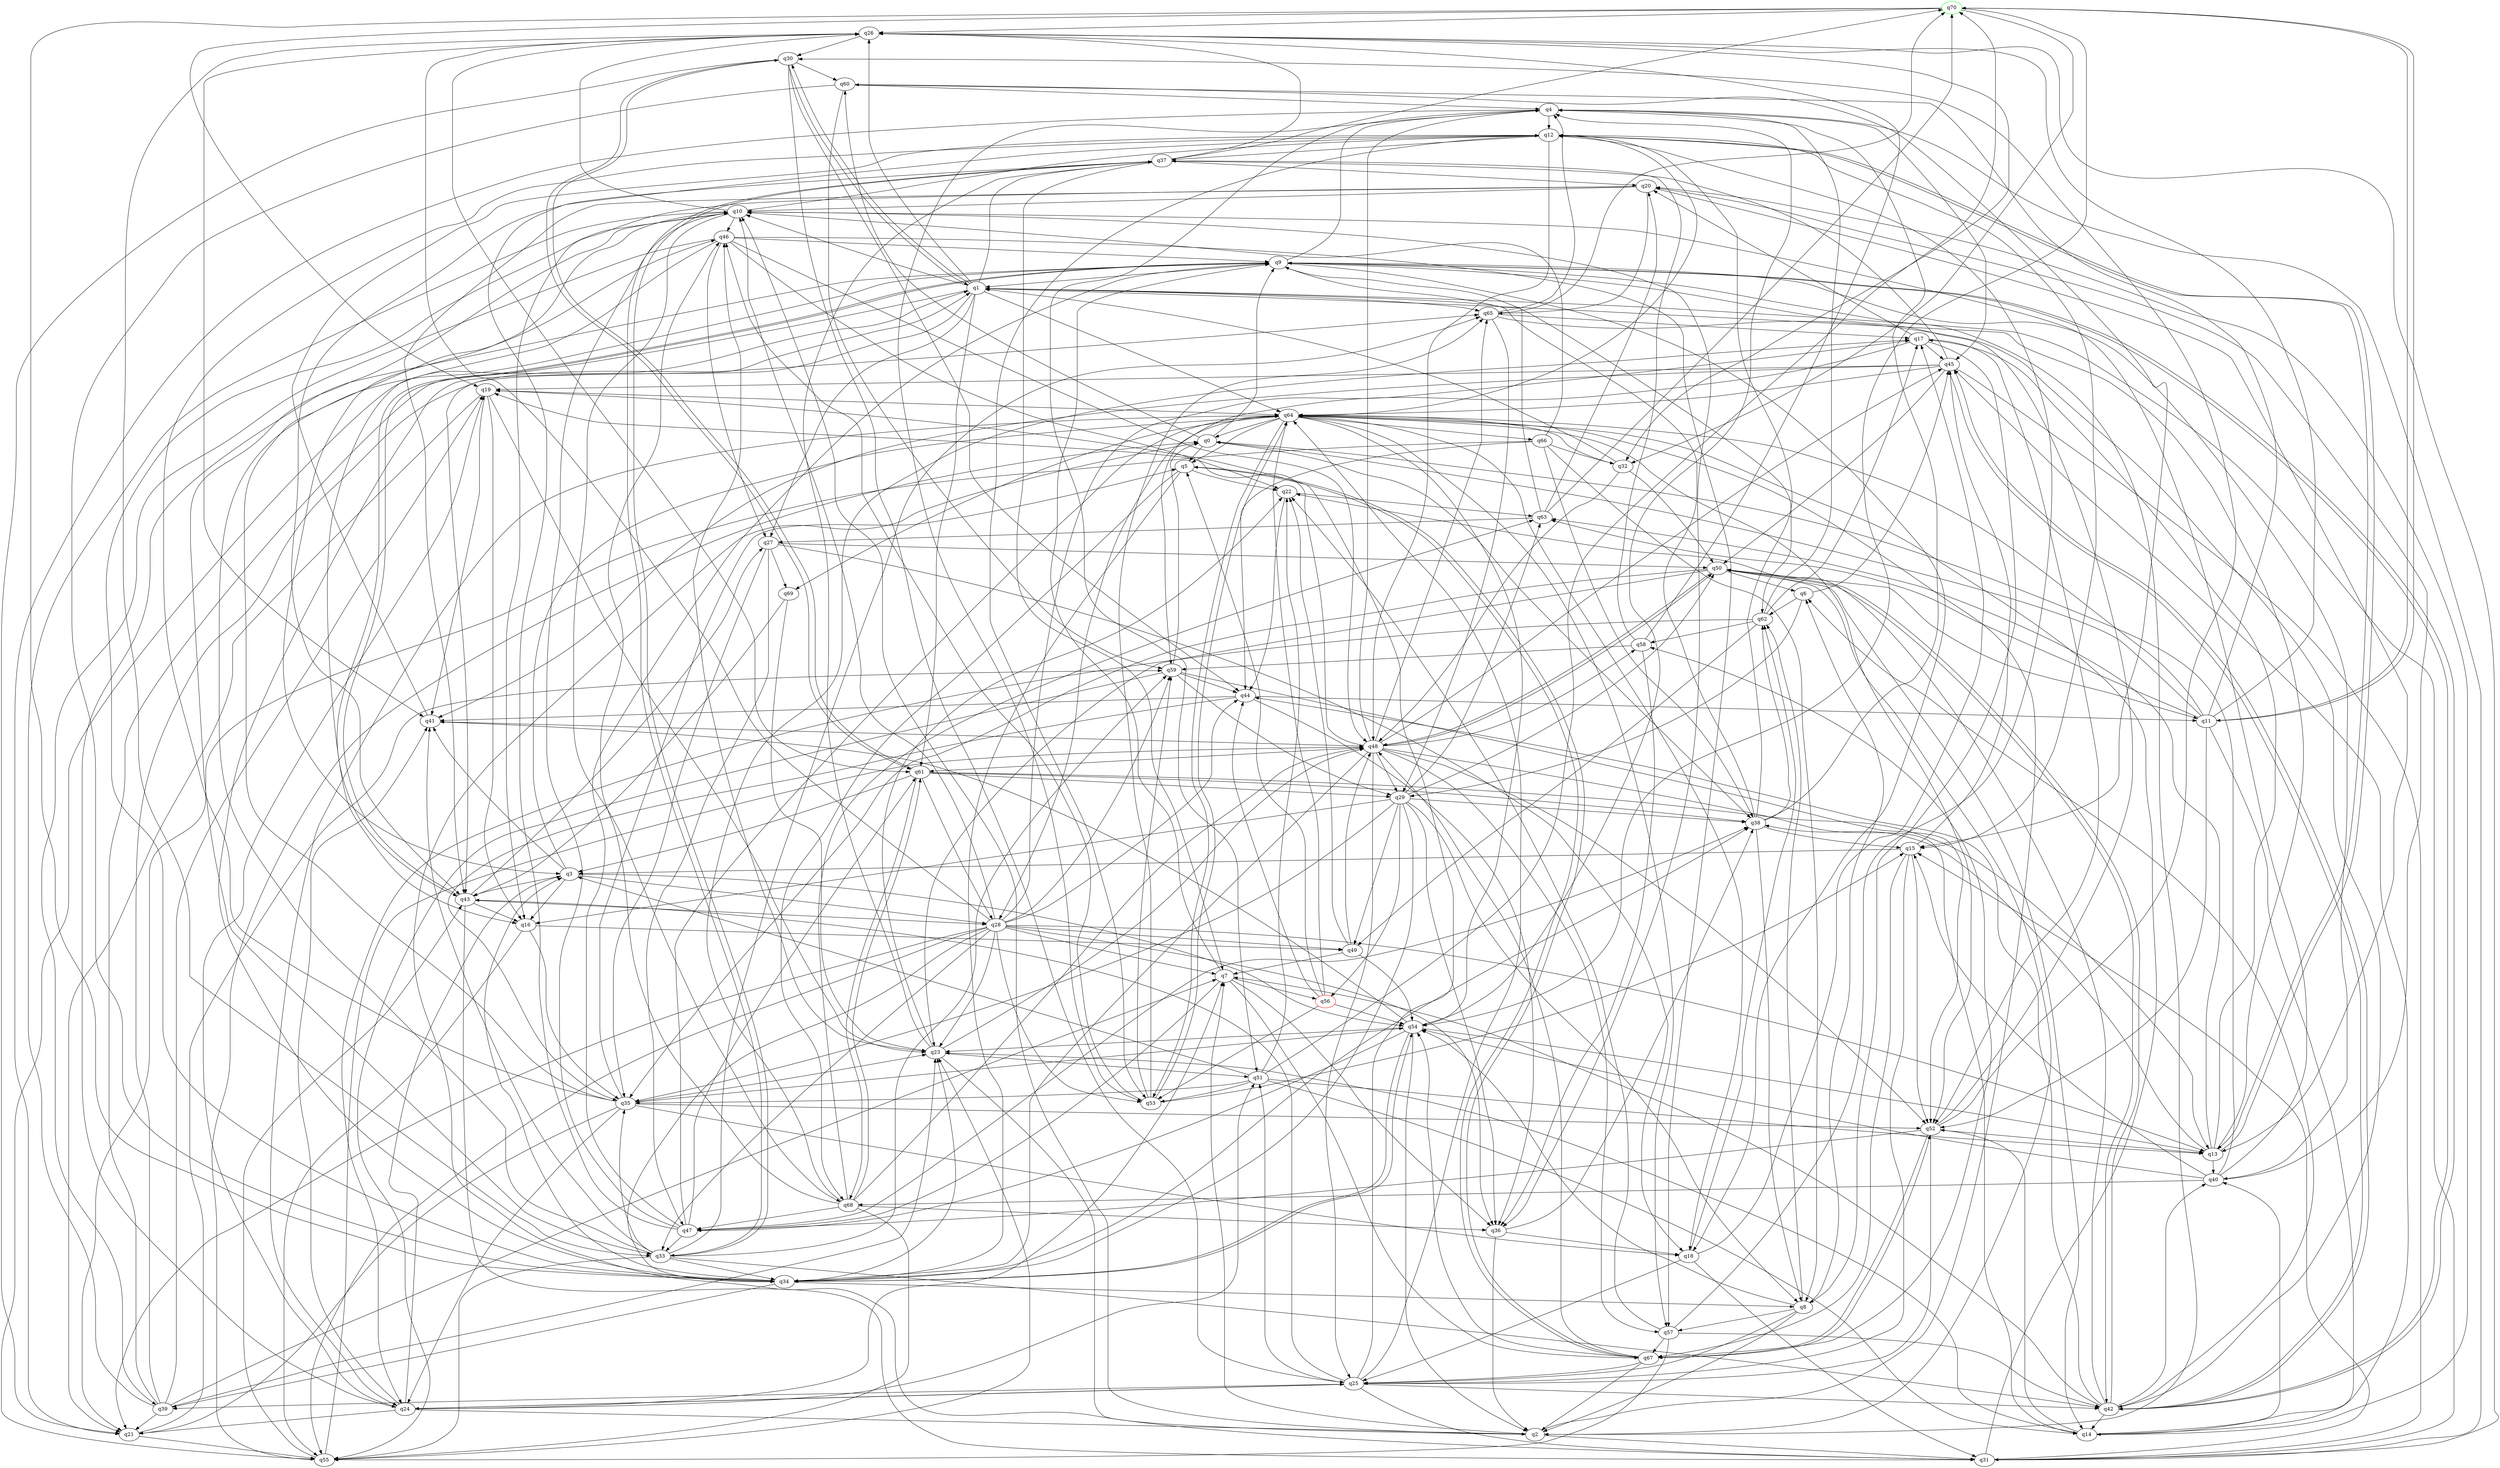 digraph A{
q70 [initial=1,color=green];
q56 [final=1,color=red];
q0 -> q5;
q0 -> q9;
q0 -> q38;
q0 -> q60;
q1 -> q10;
q1 -> q26;
q1 -> q27;
q1 -> q30;
q1 -> q37;
q1 -> q43;
q1 -> q55;
q1 -> q61;
q1 -> q64;
q1 -> q65;
q2 -> q7;
q2 -> q10;
q2 -> q31;
q2 -> q50;
q2 -> q64;
q3 -> q16;
q3 -> q28;
q3 -> q41;
q3 -> q43;
q3 -> q54;
q3 -> q64;
q4 -> q12;
q4 -> q21;
q4 -> q45;
q4 -> q51;
q4 -> q53;
q5 -> q22;
q5 -> q34;
q5 -> q67;
q5 -> q68;
q6 -> q29;
q6 -> q45;
q6 -> q62;
q7 -> q9;
q7 -> q36;
q7 -> q47;
q7 -> q56;
q7 -> q67;
q8 -> q2;
q8 -> q6;
q8 -> q25;
q8 -> q54;
q8 -> q57;
q8 -> q62;
q9 -> q1;
q9 -> q2;
q9 -> q4;
q9 -> q18;
q9 -> q24;
q9 -> q40;
q9 -> q42;
q9 -> q43;
q9 -> q62;
q10 -> q3;
q10 -> q12;
q10 -> q26;
q10 -> q33;
q10 -> q36;
q10 -> q46;
q10 -> q68;
q11 -> q0;
q11 -> q14;
q11 -> q26;
q11 -> q52;
q11 -> q60;
q11 -> q63;
q11 -> q64;
q11 -> q70;
q12 -> q13;
q12 -> q15;
q12 -> q37;
q12 -> q48;
q12 -> q53;
q12 -> q64;
q13 -> q1;
q13 -> q12;
q13 -> q17;
q13 -> q38;
q13 -> q40;
q13 -> q63;
q14 -> q20;
q14 -> q23;
q14 -> q40;
q14 -> q45;
q14 -> q52;
q15 -> q3;
q15 -> q25;
q15 -> q45;
q15 -> q52;
q15 -> q67;
q16 -> q35;
q16 -> q49;
q16 -> q55;
q17 -> q8;
q17 -> q20;
q17 -> q45;
q17 -> q52;
q17 -> q59;
q18 -> q17;
q18 -> q25;
q18 -> q31;
q18 -> q62;
q19 -> q16;
q19 -> q21;
q19 -> q23;
q19 -> q41;
q19 -> q64;
q20 -> q10;
q20 -> q13;
q20 -> q16;
q20 -> q43;
q20 -> q65;
q21 -> q55;
q21 -> q59;
q22 -> q44;
q22 -> q63;
q23 -> q2;
q23 -> q22;
q23 -> q37;
q23 -> q46;
q23 -> q48;
q23 -> q51;
q24 -> q2;
q24 -> q3;
q24 -> q7;
q24 -> q19;
q24 -> q21;
q24 -> q25;
q24 -> q41;
q24 -> q51;
q25 -> q19;
q25 -> q24;
q25 -> q31;
q25 -> q39;
q25 -> q42;
q25 -> q43;
q25 -> q51;
q25 -> q64;
q26 -> q30;
q26 -> q31;
q26 -> q32;
q26 -> q33;
q26 -> q41;
q26 -> q61;
q27 -> q18;
q27 -> q35;
q27 -> q47;
q27 -> q50;
q27 -> q69;
q28 -> q7;
q28 -> q10;
q28 -> q13;
q28 -> q17;
q28 -> q21;
q28 -> q23;
q28 -> q26;
q28 -> q33;
q28 -> q34;
q28 -> q36;
q28 -> q44;
q28 -> q49;
q28 -> q53;
q28 -> q55;
q28 -> q59;
q29 -> q8;
q29 -> q16;
q29 -> q34;
q29 -> q35;
q29 -> q36;
q29 -> q38;
q29 -> q49;
q29 -> q50;
q29 -> q56;
q29 -> q63;
q30 -> q1;
q30 -> q21;
q30 -> q25;
q30 -> q44;
q30 -> q60;
q30 -> q61;
q31 -> q0;
q31 -> q1;
q31 -> q4;
q31 -> q15;
q31 -> q64;
q32 -> q1;
q32 -> q48;
q32 -> q50;
q32 -> q64;
q33 -> q9;
q33 -> q34;
q33 -> q35;
q33 -> q37;
q33 -> q41;
q33 -> q42;
q33 -> q55;
q33 -> q59;
q33 -> q65;
q34 -> q1;
q34 -> q3;
q34 -> q8;
q34 -> q10;
q34 -> q23;
q34 -> q38;
q34 -> q39;
q34 -> q54;
q35 -> q5;
q35 -> q12;
q35 -> q18;
q35 -> q21;
q35 -> q23;
q35 -> q24;
q35 -> q46;
q35 -> q52;
q35 -> q54;
q36 -> q2;
q36 -> q18;
q36 -> q38;
q37 -> q7;
q37 -> q20;
q37 -> q26;
q37 -> q33;
q37 -> q43;
q37 -> q70;
q38 -> q1;
q38 -> q4;
q38 -> q8;
q38 -> q12;
q38 -> q15;
q38 -> q62;
q39 -> q1;
q39 -> q7;
q39 -> q10;
q39 -> q19;
q39 -> q21;
q39 -> q23;
q39 -> q65;
q40 -> q0;
q40 -> q10;
q40 -> q15;
q40 -> q20;
q40 -> q54;
q40 -> q68;
q41 -> q12;
q41 -> q48;
q42 -> q6;
q42 -> q7;
q42 -> q9;
q42 -> q14;
q42 -> q22;
q42 -> q40;
q42 -> q44;
q42 -> q45;
q42 -> q50;
q43 -> q9;
q43 -> q16;
q43 -> q27;
q43 -> q28;
q43 -> q31;
q44 -> q11;
q44 -> q35;
q44 -> q36;
q44 -> q41;
q45 -> q19;
q45 -> q31;
q45 -> q37;
q45 -> q41;
q45 -> q42;
q45 -> q50;
q45 -> q64;
q46 -> q9;
q46 -> q16;
q46 -> q22;
q46 -> q27;
q46 -> q39;
q46 -> q48;
q46 -> q57;
q47 -> q9;
q47 -> q10;
q47 -> q12;
q47 -> q33;
q47 -> q38;
q47 -> q61;
q47 -> q64;
q48 -> q4;
q48 -> q14;
q48 -> q19;
q48 -> q25;
q48 -> q29;
q48 -> q34;
q48 -> q45;
q48 -> q50;
q48 -> q52;
q48 -> q57;
q48 -> q58;
q48 -> q61;
q48 -> q65;
q49 -> q7;
q49 -> q22;
q49 -> q48;
q49 -> q54;
q50 -> q6;
q50 -> q11;
q50 -> q14;
q50 -> q23;
q50 -> q35;
q50 -> q42;
q50 -> q48;
q51 -> q3;
q51 -> q13;
q51 -> q14;
q51 -> q22;
q51 -> q35;
q51 -> q53;
q51 -> q70;
q52 -> q9;
q52 -> q13;
q52 -> q25;
q52 -> q30;
q52 -> q47;
q52 -> q67;
q53 -> q15;
q53 -> q46;
q53 -> q59;
q53 -> q64;
q53 -> q65;
q54 -> q2;
q54 -> q4;
q54 -> q13;
q54 -> q23;
q54 -> q34;
q54 -> q41;
q54 -> q47;
q55 -> q0;
q55 -> q23;
q55 -> q43;
q55 -> q48;
q56 -> q5;
q56 -> q44;
q56 -> q53;
q56 -> q54;
q56 -> q64;
q57 -> q12;
q57 -> q22;
q57 -> q42;
q57 -> q55;
q57 -> q67;
q58 -> q26;
q58 -> q36;
q58 -> q37;
q58 -> q59;
q59 -> q0;
q59 -> q29;
q59 -> q44;
q59 -> q52;
q59 -> q55;
q60 -> q4;
q60 -> q15;
q60 -> q34;
q60 -> q59;
q61 -> q3;
q61 -> q13;
q61 -> q28;
q61 -> q29;
q61 -> q30;
q61 -> q38;
q61 -> q68;
q62 -> q4;
q62 -> q17;
q62 -> q24;
q62 -> q49;
q62 -> q58;
q63 -> q9;
q63 -> q20;
q63 -> q27;
q63 -> q70;
q64 -> q0;
q64 -> q5;
q64 -> q18;
q64 -> q24;
q64 -> q28;
q64 -> q52;
q64 -> q53;
q64 -> q54;
q64 -> q57;
q64 -> q66;
q64 -> q69;
q65 -> q4;
q65 -> q17;
q65 -> q29;
q65 -> q42;
q65 -> q70;
q66 -> q8;
q66 -> q10;
q66 -> q21;
q66 -> q32;
q66 -> q38;
q66 -> q44;
q67 -> q2;
q67 -> q5;
q67 -> q25;
q67 -> q48;
q67 -> q52;
q67 -> q54;
q67 -> q58;
q68 -> q17;
q68 -> q36;
q68 -> q46;
q68 -> q47;
q68 -> q48;
q68 -> q55;
q68 -> q61;
q68 -> q63;
q69 -> q23;
q69 -> q43;
q70 -> q11;
q70 -> q19;
q70 -> q26;
q70 -> q32;
q70 -> q34;
q70 -> q54;
}